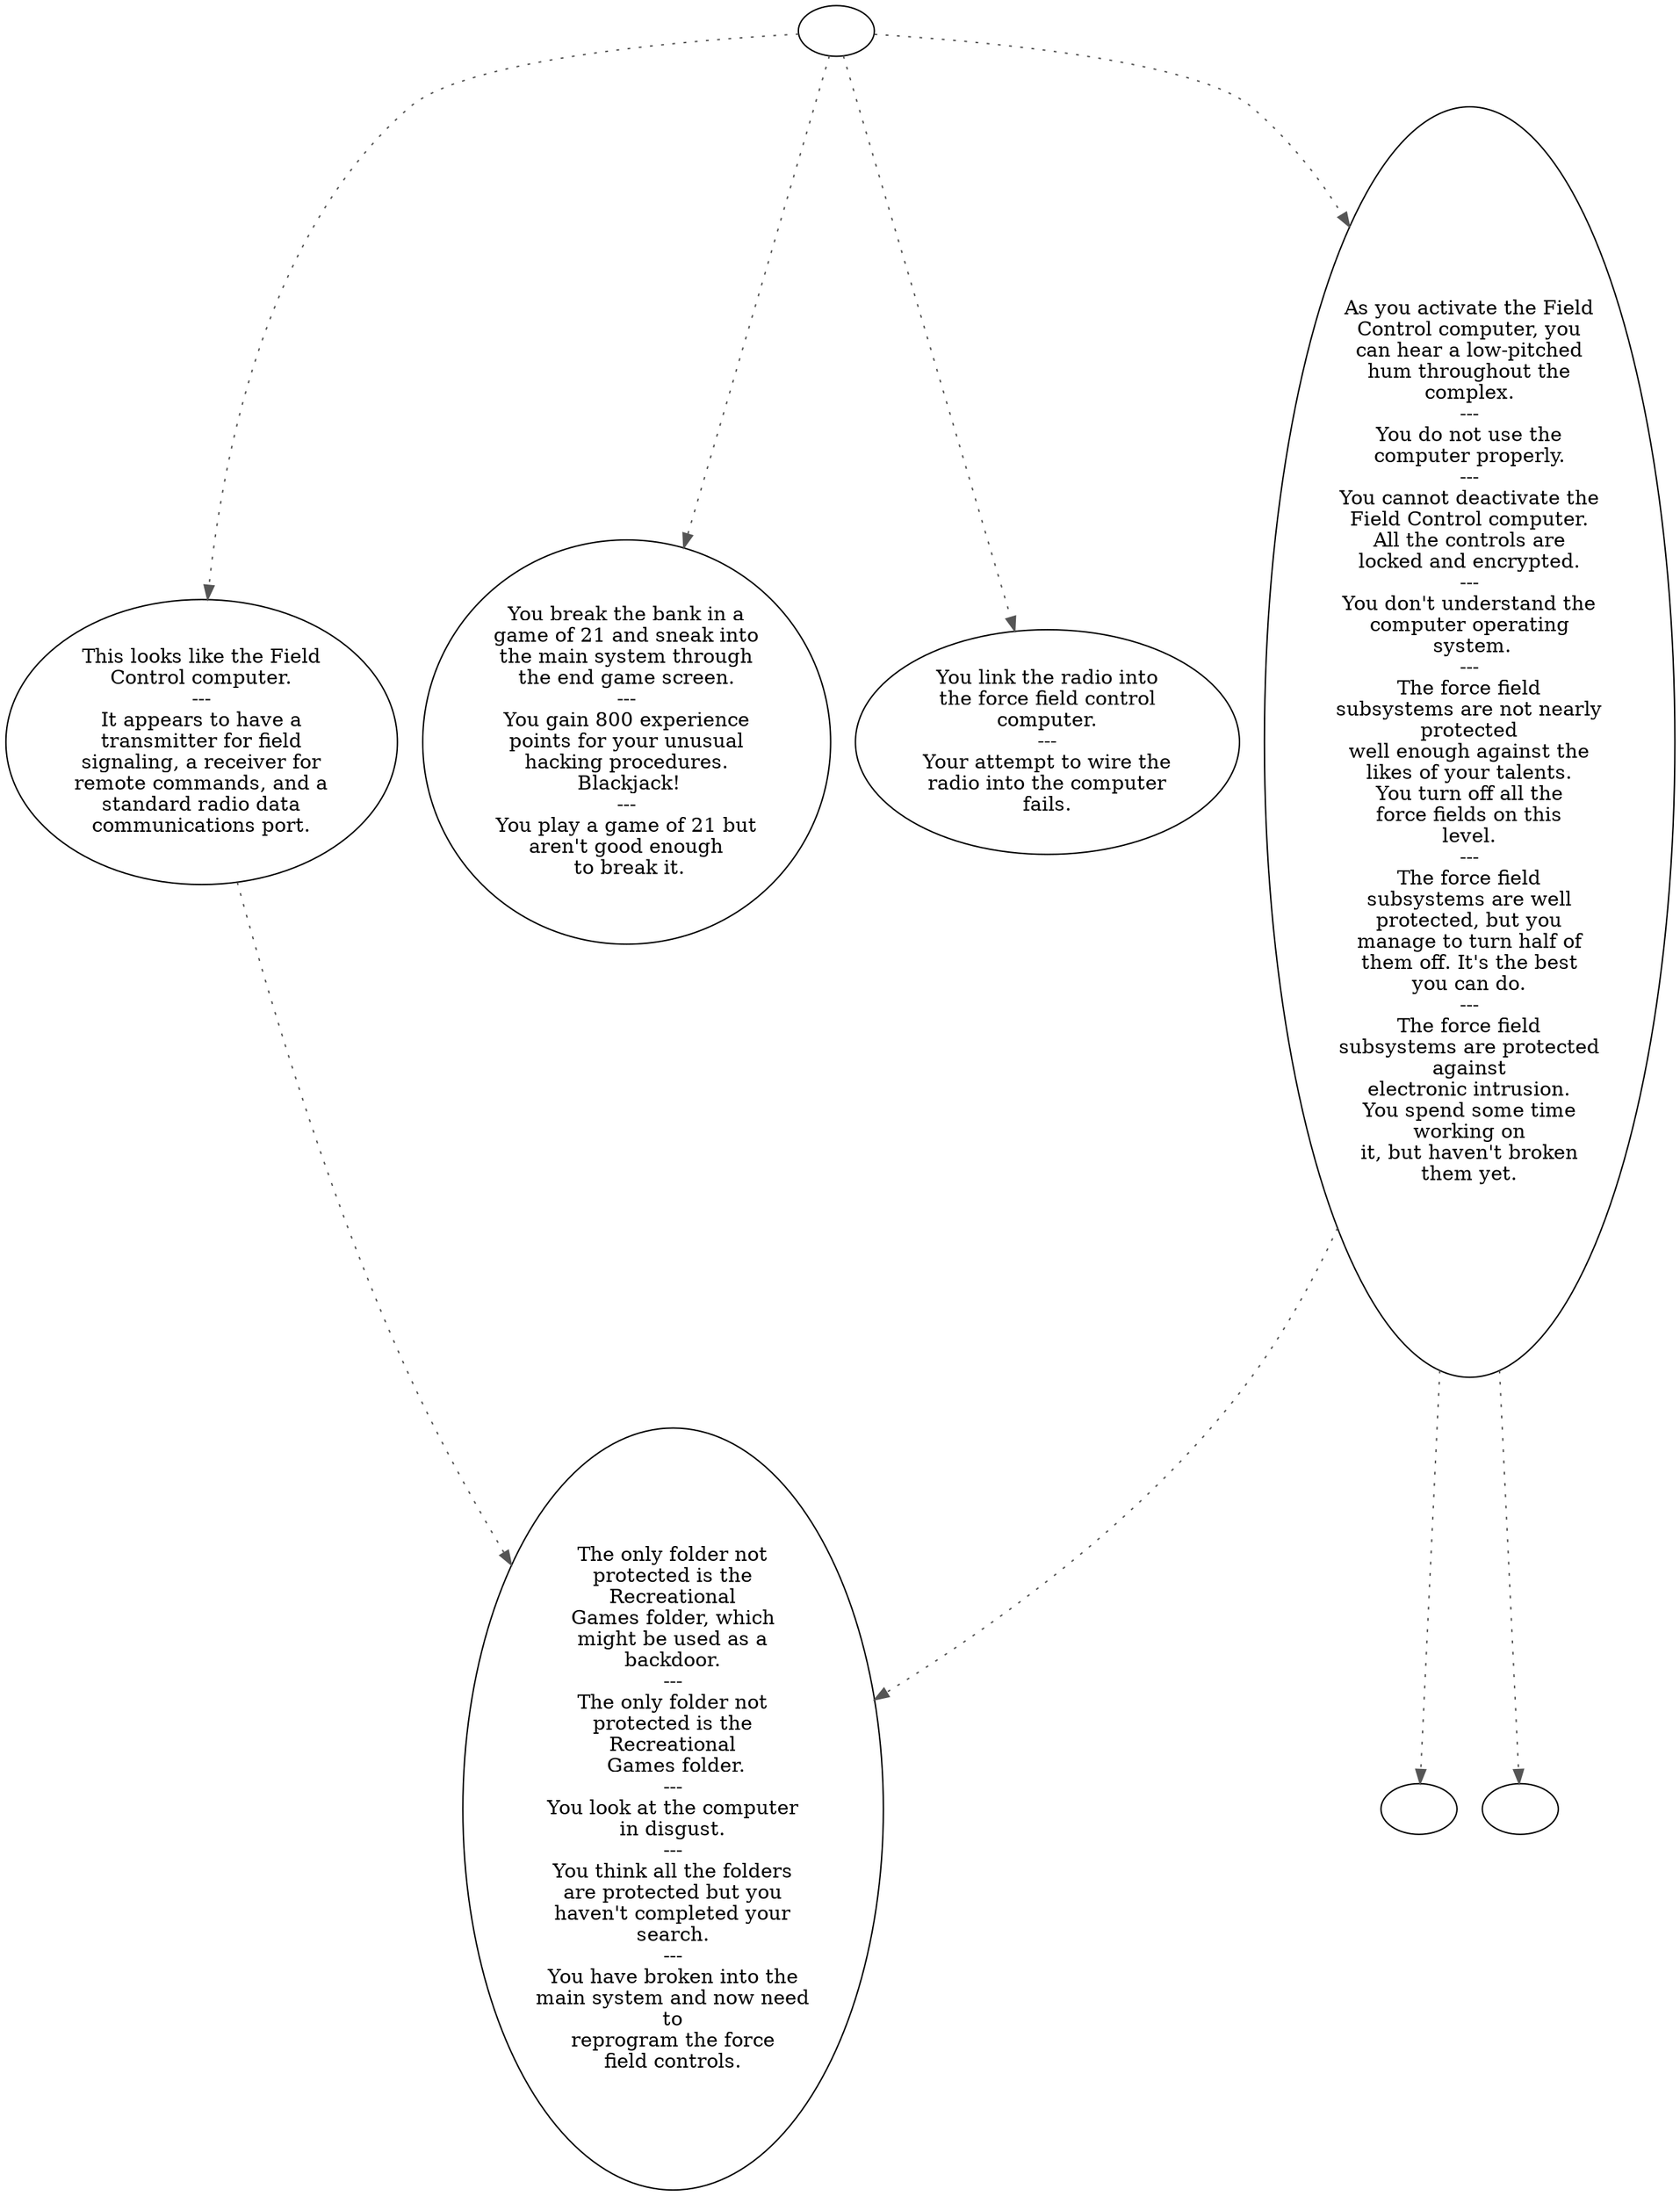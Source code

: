 digraph COMMAND {
  "start" [style=filled       fillcolor="#FFFFFF"       color="#000000"]
  "start" -> "description_p_proc" [style=dotted color="#555555"]
  "start" -> "use_p_proc" [style=dotted color="#555555"]
  "start" -> "use_obj_on_p_proc" [style=dotted color="#555555"]
  "start" -> "use_skill_on_p_proc" [style=dotted color="#555555"]
  "start" [label=""]
  "description_p_proc" [style=filled       fillcolor="#FFFFFF"       color="#000000"]
  "description_p_proc" -> "Command01" [style=dotted color="#555555"]
  "description_p_proc" [label="This looks like the Field\nControl computer.\n---\nIt appears to have a\ntransmitter for field\nsignaling, a receiver for\nremote commands, and a\nstandard radio data\ncommunications port."]
  "use_p_proc" [style=filled       fillcolor="#FFFFFF"       color="#000000"]
  "use_p_proc" [label="You break the bank in a\ngame of 21 and sneak into\nthe main system through\nthe end game screen.\n---\nYou gain 800 experience\npoints for your unusual\nhacking procedures.\n Blackjack!\n---\nYou play a game of 21 but\naren't good enough\n to break it."]
  "use_obj_on_p_proc" [style=filled       fillcolor="#FFFFFF"       color="#000000"]
  "use_obj_on_p_proc" [label="You link the radio into\nthe force field control\ncomputer.\n---\nYour attempt to wire the\nradio into the computer\nfails."]
  "use_skill_on_p_proc" [style=filled       fillcolor="#FFFFFF"       color="#000000"]
  "use_skill_on_p_proc" -> "use_all_fields_on" [style=dotted color="#555555"]
  "use_skill_on_p_proc" -> "Command01" [style=dotted color="#555555"]
  "use_skill_on_p_proc" -> "use_all_fields_off" [style=dotted color="#555555"]
  "use_skill_on_p_proc" [label="As you activate the Field\nControl computer, you\ncan hear a low-pitched\nhum throughout the\ncomplex.\n---\nYou do not use the\ncomputer properly.\n---\nYou cannot deactivate the\nField Control computer.\nAll the controls are\nlocked and encrypted.\n---\nYou don't understand the\ncomputer operating\n system.\n---\nThe force field\nsubsystems are not nearly\nprotected\nwell enough against the\nlikes of your talents.\nYou turn off all the\nforce fields on this\nlevel.\n---\nThe force field\nsubsystems are well\nprotected, but you\nmanage to turn half of\nthem off. It's the best\nyou can do.\n---\nThe force field\nsubsystems are protected\nagainst\nelectronic intrusion.\nYou spend some time\nworking on\nit, but haven't broken\nthem yet."]
  "Command01" [style=filled       fillcolor="#FFFFFF"       color="#000000"]
  "Command01" [label="The only folder not\nprotected is the\nRecreational\nGames folder, which\nmight be used as a\nbackdoor.\n---\nThe only folder not\nprotected is the\nRecreational\n Games folder.\n---\nYou look at the computer\nin disgust.\n---\nYou think all the folders\nare protected but you\nhaven't completed your\nsearch.\n---\nYou have broken into the\nmain system and now need\nto\nreprogram the force\nfield controls."]
  "use_all_fields_on" [style=filled       fillcolor="#FFFFFF"       color="#000000"]
  "use_all_fields_on" [label=""]
  "use_all_fields_off" [style=filled       fillcolor="#FFFFFF"       color="#000000"]
  "use_all_fields_off" [label=""]
}